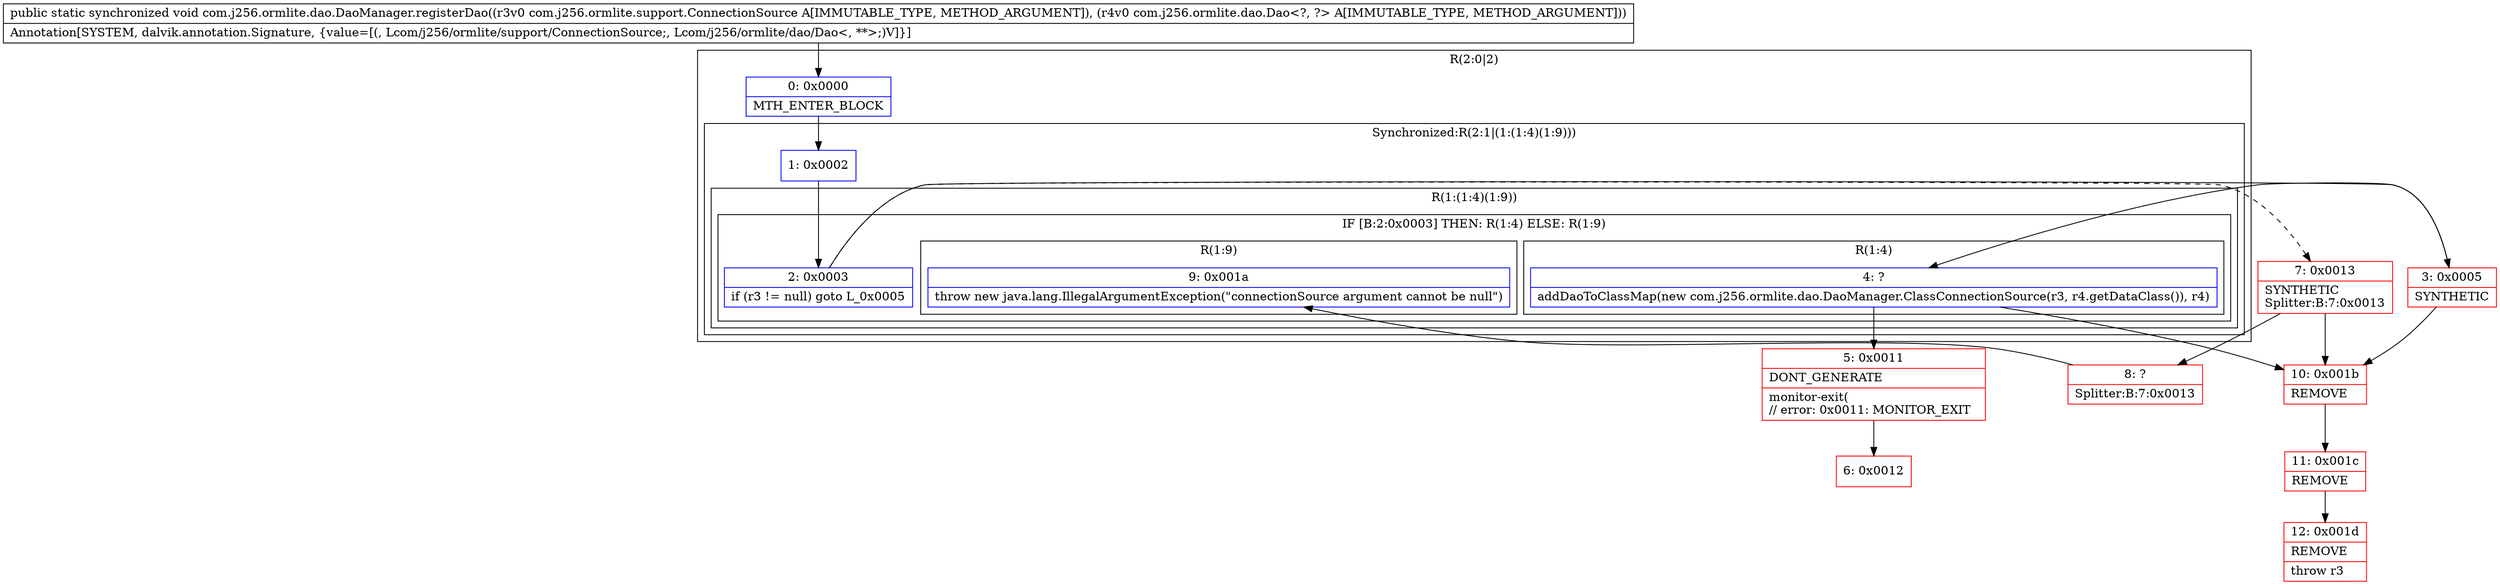 digraph "CFG forcom.j256.ormlite.dao.DaoManager.registerDao(Lcom\/j256\/ormlite\/support\/ConnectionSource;Lcom\/j256\/ormlite\/dao\/Dao;)V" {
subgraph cluster_Region_876913471 {
label = "R(2:0|2)";
node [shape=record,color=blue];
Node_0 [shape=record,label="{0\:\ 0x0000|MTH_ENTER_BLOCK\l}"];
subgraph cluster_SynchronizedRegion_1283651064 {
label = "Synchronized:R(2:1|(1:(1:4)(1:9)))";
node [shape=record,color=blue];
Node_1 [shape=record,label="{1\:\ 0x0002}"];
subgraph cluster_Region_956141605 {
label = "R(1:(1:4)(1:9))";
node [shape=record,color=blue];
subgraph cluster_IfRegion_1031649612 {
label = "IF [B:2:0x0003] THEN: R(1:4) ELSE: R(1:9)";
node [shape=record,color=blue];
Node_2 [shape=record,label="{2\:\ 0x0003|if (r3 != null) goto L_0x0005\l}"];
subgraph cluster_Region_741451911 {
label = "R(1:4)";
node [shape=record,color=blue];
Node_4 [shape=record,label="{4\:\ ?|addDaoToClassMap(new com.j256.ormlite.dao.DaoManager.ClassConnectionSource(r3, r4.getDataClass()), r4)\l}"];
}
subgraph cluster_Region_2001184204 {
label = "R(1:9)";
node [shape=record,color=blue];
Node_9 [shape=record,label="{9\:\ 0x001a|throw new java.lang.IllegalArgumentException(\"connectionSource argument cannot be null\")\l}"];
}
}
}
}
}
Node_3 [shape=record,color=red,label="{3\:\ 0x0005|SYNTHETIC\l}"];
Node_5 [shape=record,color=red,label="{5\:\ 0x0011|DONT_GENERATE\l|monitor\-exit(\l\/\/ error: 0x0011: MONITOR_EXIT  \l}"];
Node_6 [shape=record,color=red,label="{6\:\ 0x0012}"];
Node_7 [shape=record,color=red,label="{7\:\ 0x0013|SYNTHETIC\lSplitter:B:7:0x0013\l}"];
Node_8 [shape=record,color=red,label="{8\:\ ?|Splitter:B:7:0x0013\l}"];
Node_10 [shape=record,color=red,label="{10\:\ 0x001b|REMOVE\l}"];
Node_11 [shape=record,color=red,label="{11\:\ 0x001c|REMOVE\l}"];
Node_12 [shape=record,color=red,label="{12\:\ 0x001d|REMOVE\l|throw r3\l}"];
MethodNode[shape=record,label="{public static synchronized void com.j256.ormlite.dao.DaoManager.registerDao((r3v0 com.j256.ormlite.support.ConnectionSource A[IMMUTABLE_TYPE, METHOD_ARGUMENT]), (r4v0 com.j256.ormlite.dao.Dao\<?, ?\> A[IMMUTABLE_TYPE, METHOD_ARGUMENT]))  | Annotation[SYSTEM, dalvik.annotation.Signature, \{value=[(, Lcom\/j256\/ormlite\/support\/ConnectionSource;, Lcom\/j256\/ormlite\/dao\/Dao\<, **\>;)V]\}]\l}"];
MethodNode -> Node_0;
Node_0 -> Node_1;
Node_1 -> Node_2;
Node_2 -> Node_3;
Node_2 -> Node_7[style=dashed];
Node_4 -> Node_5;
Node_4 -> Node_10;
Node_3 -> Node_4;
Node_3 -> Node_10;
Node_5 -> Node_6;
Node_7 -> Node_8;
Node_7 -> Node_10;
Node_8 -> Node_9;
Node_10 -> Node_11;
Node_11 -> Node_12;
}

